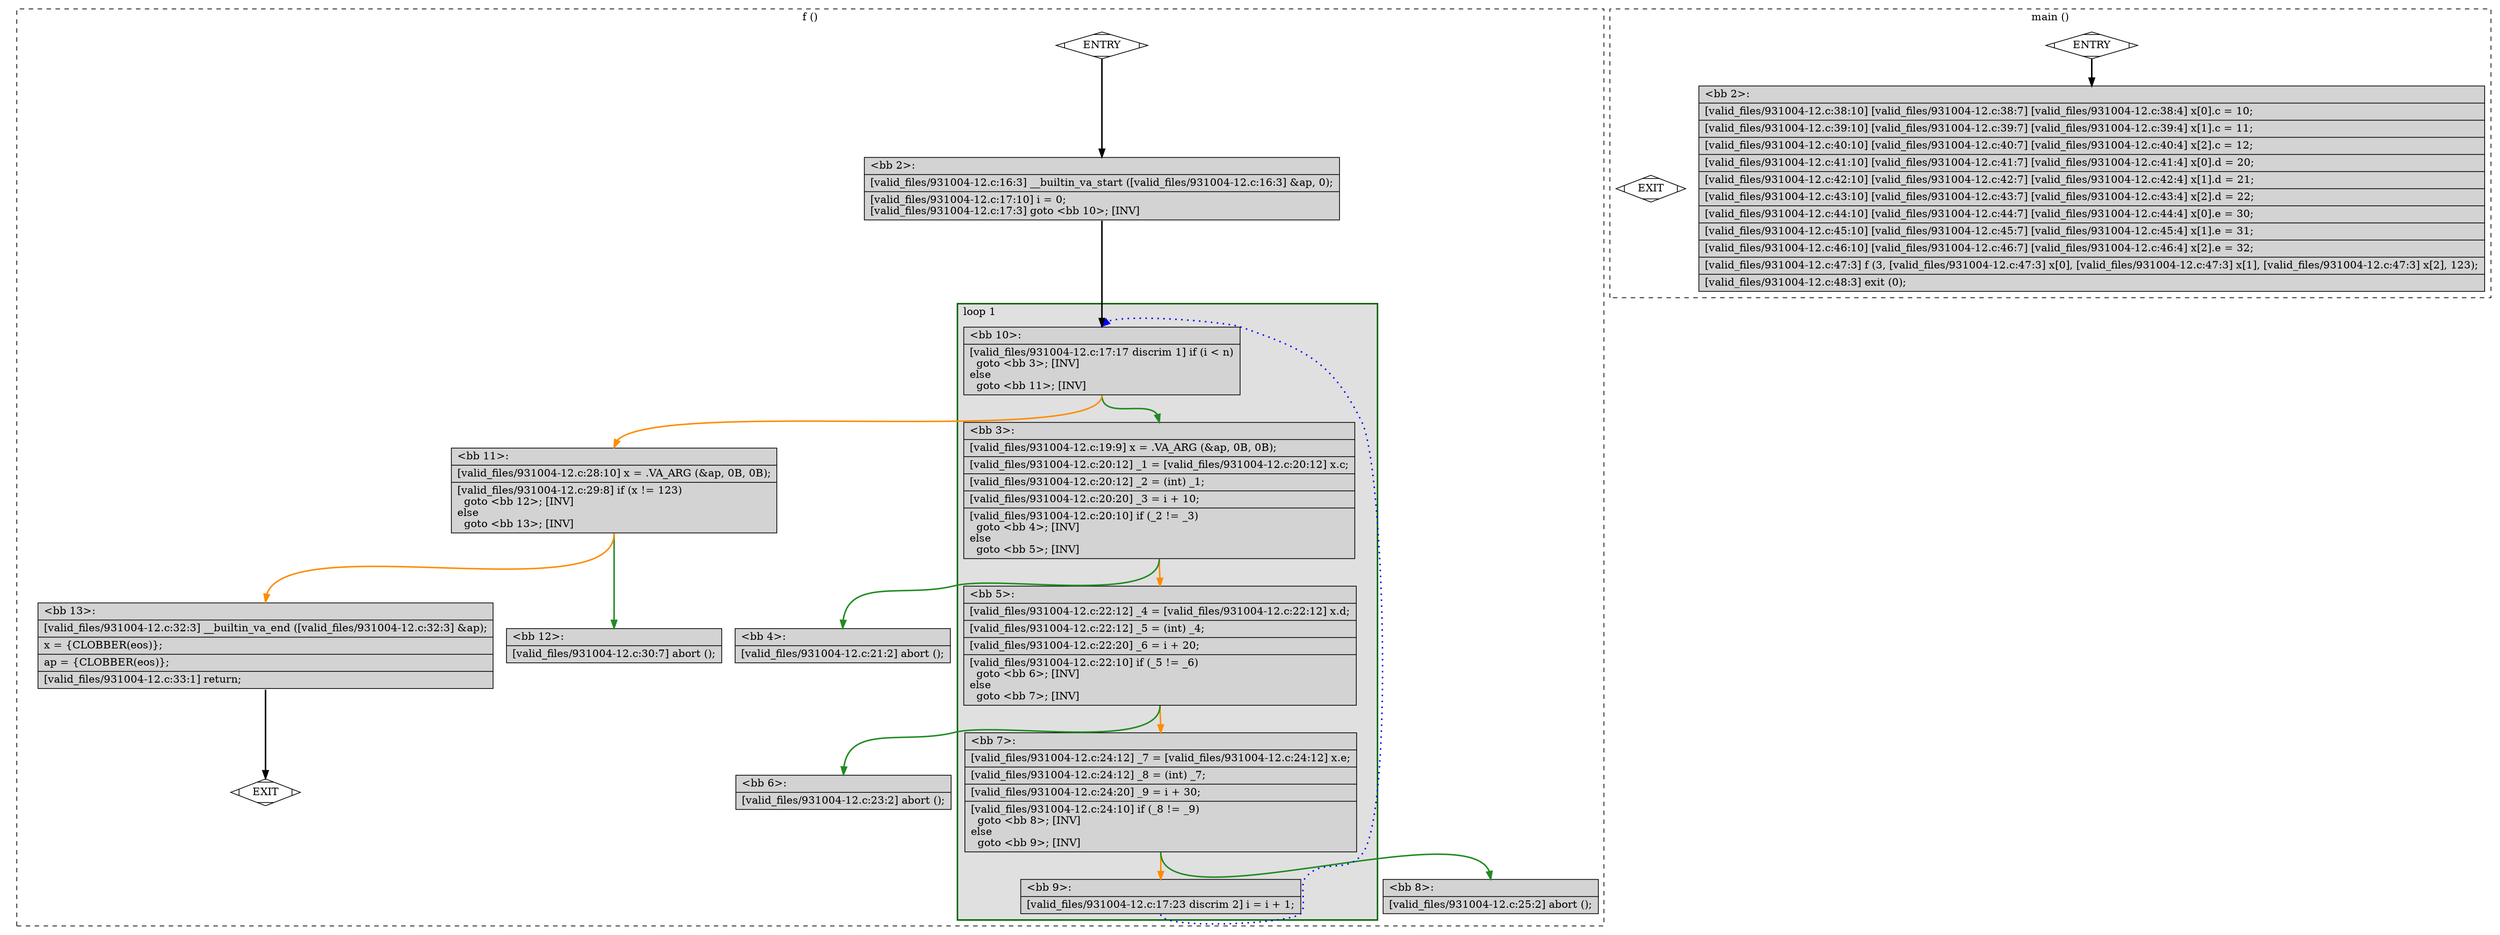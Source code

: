 digraph "a-931004-12.c.015t.cfg" {
overlap=false;
subgraph "cluster_f" {
	style="dashed";
	color="black";
	label="f ()";
	subgraph cluster_0_1 {
	style="filled";
	color="darkgreen";
	fillcolor="grey88";
	label="loop 1";
	labeljust=l;
	penwidth=2;
	fn_0_basic_block_10 [shape=record,style=filled,fillcolor=lightgrey,label="{\<bb\ 10\>:\l\
|[valid_files/931004-12.c:17:17\ discrim\ 1]\ if\ (i\ \<\ n)\l\
\ \ goto\ \<bb\ 3\>;\ [INV]\l\
else\l\
\ \ goto\ \<bb\ 11\>;\ [INV]\l\
}"];

	fn_0_basic_block_3 [shape=record,style=filled,fillcolor=lightgrey,label="{\<bb\ 3\>:\l\
|[valid_files/931004-12.c:19:9]\ x\ =\ .VA_ARG\ (&ap,\ 0B,\ 0B);\l\
|[valid_files/931004-12.c:20:12]\ _1\ =\ [valid_files/931004-12.c:20:12]\ x.c;\l\
|[valid_files/931004-12.c:20:12]\ _2\ =\ (int)\ _1;\l\
|[valid_files/931004-12.c:20:20]\ _3\ =\ i\ +\ 10;\l\
|[valid_files/931004-12.c:20:10]\ if\ (_2\ !=\ _3)\l\
\ \ goto\ \<bb\ 4\>;\ [INV]\l\
else\l\
\ \ goto\ \<bb\ 5\>;\ [INV]\l\
}"];

	fn_0_basic_block_5 [shape=record,style=filled,fillcolor=lightgrey,label="{\<bb\ 5\>:\l\
|[valid_files/931004-12.c:22:12]\ _4\ =\ [valid_files/931004-12.c:22:12]\ x.d;\l\
|[valid_files/931004-12.c:22:12]\ _5\ =\ (int)\ _4;\l\
|[valid_files/931004-12.c:22:20]\ _6\ =\ i\ +\ 20;\l\
|[valid_files/931004-12.c:22:10]\ if\ (_5\ !=\ _6)\l\
\ \ goto\ \<bb\ 6\>;\ [INV]\l\
else\l\
\ \ goto\ \<bb\ 7\>;\ [INV]\l\
}"];

	fn_0_basic_block_7 [shape=record,style=filled,fillcolor=lightgrey,label="{\<bb\ 7\>:\l\
|[valid_files/931004-12.c:24:12]\ _7\ =\ [valid_files/931004-12.c:24:12]\ x.e;\l\
|[valid_files/931004-12.c:24:12]\ _8\ =\ (int)\ _7;\l\
|[valid_files/931004-12.c:24:20]\ _9\ =\ i\ +\ 30;\l\
|[valid_files/931004-12.c:24:10]\ if\ (_8\ !=\ _9)\l\
\ \ goto\ \<bb\ 8\>;\ [INV]\l\
else\l\
\ \ goto\ \<bb\ 9\>;\ [INV]\l\
}"];

	fn_0_basic_block_9 [shape=record,style=filled,fillcolor=lightgrey,label="{\<bb\ 9\>:\l\
|[valid_files/931004-12.c:17:23\ discrim\ 2]\ i\ =\ i\ +\ 1;\l\
}"];

	}
	fn_0_basic_block_0 [shape=Mdiamond,style=filled,fillcolor=white,label="ENTRY"];

	fn_0_basic_block_1 [shape=Mdiamond,style=filled,fillcolor=white,label="EXIT"];

	fn_0_basic_block_2 [shape=record,style=filled,fillcolor=lightgrey,label="{\<bb\ 2\>:\l\
|[valid_files/931004-12.c:16:3]\ __builtin_va_start\ ([valid_files/931004-12.c:16:3]\ &ap,\ 0);\l\
|[valid_files/931004-12.c:17:10]\ i\ =\ 0;\l\
[valid_files/931004-12.c:17:3]\ goto\ \<bb\ 10\>;\ [INV]\l\
}"];

	fn_0_basic_block_4 [shape=record,style=filled,fillcolor=lightgrey,label="{\<bb\ 4\>:\l\
|[valid_files/931004-12.c:21:2]\ abort\ ();\l\
}"];

	fn_0_basic_block_6 [shape=record,style=filled,fillcolor=lightgrey,label="{\<bb\ 6\>:\l\
|[valid_files/931004-12.c:23:2]\ abort\ ();\l\
}"];

	fn_0_basic_block_8 [shape=record,style=filled,fillcolor=lightgrey,label="{\<bb\ 8\>:\l\
|[valid_files/931004-12.c:25:2]\ abort\ ();\l\
}"];

	fn_0_basic_block_11 [shape=record,style=filled,fillcolor=lightgrey,label="{\<bb\ 11\>:\l\
|[valid_files/931004-12.c:28:10]\ x\ =\ .VA_ARG\ (&ap,\ 0B,\ 0B);\l\
|[valid_files/931004-12.c:29:8]\ if\ (x\ !=\ 123)\l\
\ \ goto\ \<bb\ 12\>;\ [INV]\l\
else\l\
\ \ goto\ \<bb\ 13\>;\ [INV]\l\
}"];

	fn_0_basic_block_12 [shape=record,style=filled,fillcolor=lightgrey,label="{\<bb\ 12\>:\l\
|[valid_files/931004-12.c:30:7]\ abort\ ();\l\
}"];

	fn_0_basic_block_13 [shape=record,style=filled,fillcolor=lightgrey,label="{\<bb\ 13\>:\l\
|[valid_files/931004-12.c:32:3]\ __builtin_va_end\ ([valid_files/931004-12.c:32:3]\ &ap);\l\
|x\ =\ \{CLOBBER(eos)\};\l\
|ap\ =\ \{CLOBBER(eos)\};\l\
|[valid_files/931004-12.c:33:1]\ return;\l\
}"];

	fn_0_basic_block_0:s -> fn_0_basic_block_2:n [style="solid,bold",color=black,weight=100,constraint=true];
	fn_0_basic_block_2:s -> fn_0_basic_block_10:n [style="solid,bold",color=black,weight=100,constraint=true];
	fn_0_basic_block_3:s -> fn_0_basic_block_4:n [style="solid,bold",color=forestgreen,weight=10,constraint=true];
	fn_0_basic_block_3:s -> fn_0_basic_block_5:n [style="solid,bold",color=darkorange,weight=10,constraint=true];
	fn_0_basic_block_5:s -> fn_0_basic_block_6:n [style="solid,bold",color=forestgreen,weight=10,constraint=true];
	fn_0_basic_block_5:s -> fn_0_basic_block_7:n [style="solid,bold",color=darkorange,weight=10,constraint=true];
	fn_0_basic_block_7:s -> fn_0_basic_block_8:n [style="solid,bold",color=forestgreen,weight=10,constraint=true];
	fn_0_basic_block_7:s -> fn_0_basic_block_9:n [style="solid,bold",color=darkorange,weight=10,constraint=true];
	fn_0_basic_block_9:s -> fn_0_basic_block_10:n [style="dotted,bold",color=blue,weight=10,constraint=false];
	fn_0_basic_block_10:s -> fn_0_basic_block_3:n [style="solid,bold",color=forestgreen,weight=10,constraint=true];
	fn_0_basic_block_10:s -> fn_0_basic_block_11:n [style="solid,bold",color=darkorange,weight=10,constraint=true];
	fn_0_basic_block_11:s -> fn_0_basic_block_12:n [style="solid,bold",color=forestgreen,weight=10,constraint=true];
	fn_0_basic_block_11:s -> fn_0_basic_block_13:n [style="solid,bold",color=darkorange,weight=10,constraint=true];
	fn_0_basic_block_13:s -> fn_0_basic_block_1:n [style="solid,bold",color=black,weight=10,constraint=true];
	fn_0_basic_block_0:s -> fn_0_basic_block_1:n [style="invis",constraint=true];
}
subgraph "cluster_main" {
	style="dashed";
	color="black";
	label="main ()";
	fn_1_basic_block_0 [shape=Mdiamond,style=filled,fillcolor=white,label="ENTRY"];

	fn_1_basic_block_1 [shape=Mdiamond,style=filled,fillcolor=white,label="EXIT"];

	fn_1_basic_block_2 [shape=record,style=filled,fillcolor=lightgrey,label="{\<bb\ 2\>:\l\
|[valid_files/931004-12.c:38:10]\ [valid_files/931004-12.c:38:7]\ [valid_files/931004-12.c:38:4]\ x[0].c\ =\ 10;\l\
|[valid_files/931004-12.c:39:10]\ [valid_files/931004-12.c:39:7]\ [valid_files/931004-12.c:39:4]\ x[1].c\ =\ 11;\l\
|[valid_files/931004-12.c:40:10]\ [valid_files/931004-12.c:40:7]\ [valid_files/931004-12.c:40:4]\ x[2].c\ =\ 12;\l\
|[valid_files/931004-12.c:41:10]\ [valid_files/931004-12.c:41:7]\ [valid_files/931004-12.c:41:4]\ x[0].d\ =\ 20;\l\
|[valid_files/931004-12.c:42:10]\ [valid_files/931004-12.c:42:7]\ [valid_files/931004-12.c:42:4]\ x[1].d\ =\ 21;\l\
|[valid_files/931004-12.c:43:10]\ [valid_files/931004-12.c:43:7]\ [valid_files/931004-12.c:43:4]\ x[2].d\ =\ 22;\l\
|[valid_files/931004-12.c:44:10]\ [valid_files/931004-12.c:44:7]\ [valid_files/931004-12.c:44:4]\ x[0].e\ =\ 30;\l\
|[valid_files/931004-12.c:45:10]\ [valid_files/931004-12.c:45:7]\ [valid_files/931004-12.c:45:4]\ x[1].e\ =\ 31;\l\
|[valid_files/931004-12.c:46:10]\ [valid_files/931004-12.c:46:7]\ [valid_files/931004-12.c:46:4]\ x[2].e\ =\ 32;\l\
|[valid_files/931004-12.c:47:3]\ f\ (3,\ [valid_files/931004-12.c:47:3]\ x[0],\ [valid_files/931004-12.c:47:3]\ x[1],\ [valid_files/931004-12.c:47:3]\ x[2],\ 123);\l\
|[valid_files/931004-12.c:48:3]\ exit\ (0);\l\
}"];

	fn_1_basic_block_0:s -> fn_1_basic_block_2:n [style="solid,bold",color=black,weight=100,constraint=true];
	fn_1_basic_block_0:s -> fn_1_basic_block_1:n [style="invis",constraint=true];
}
}
